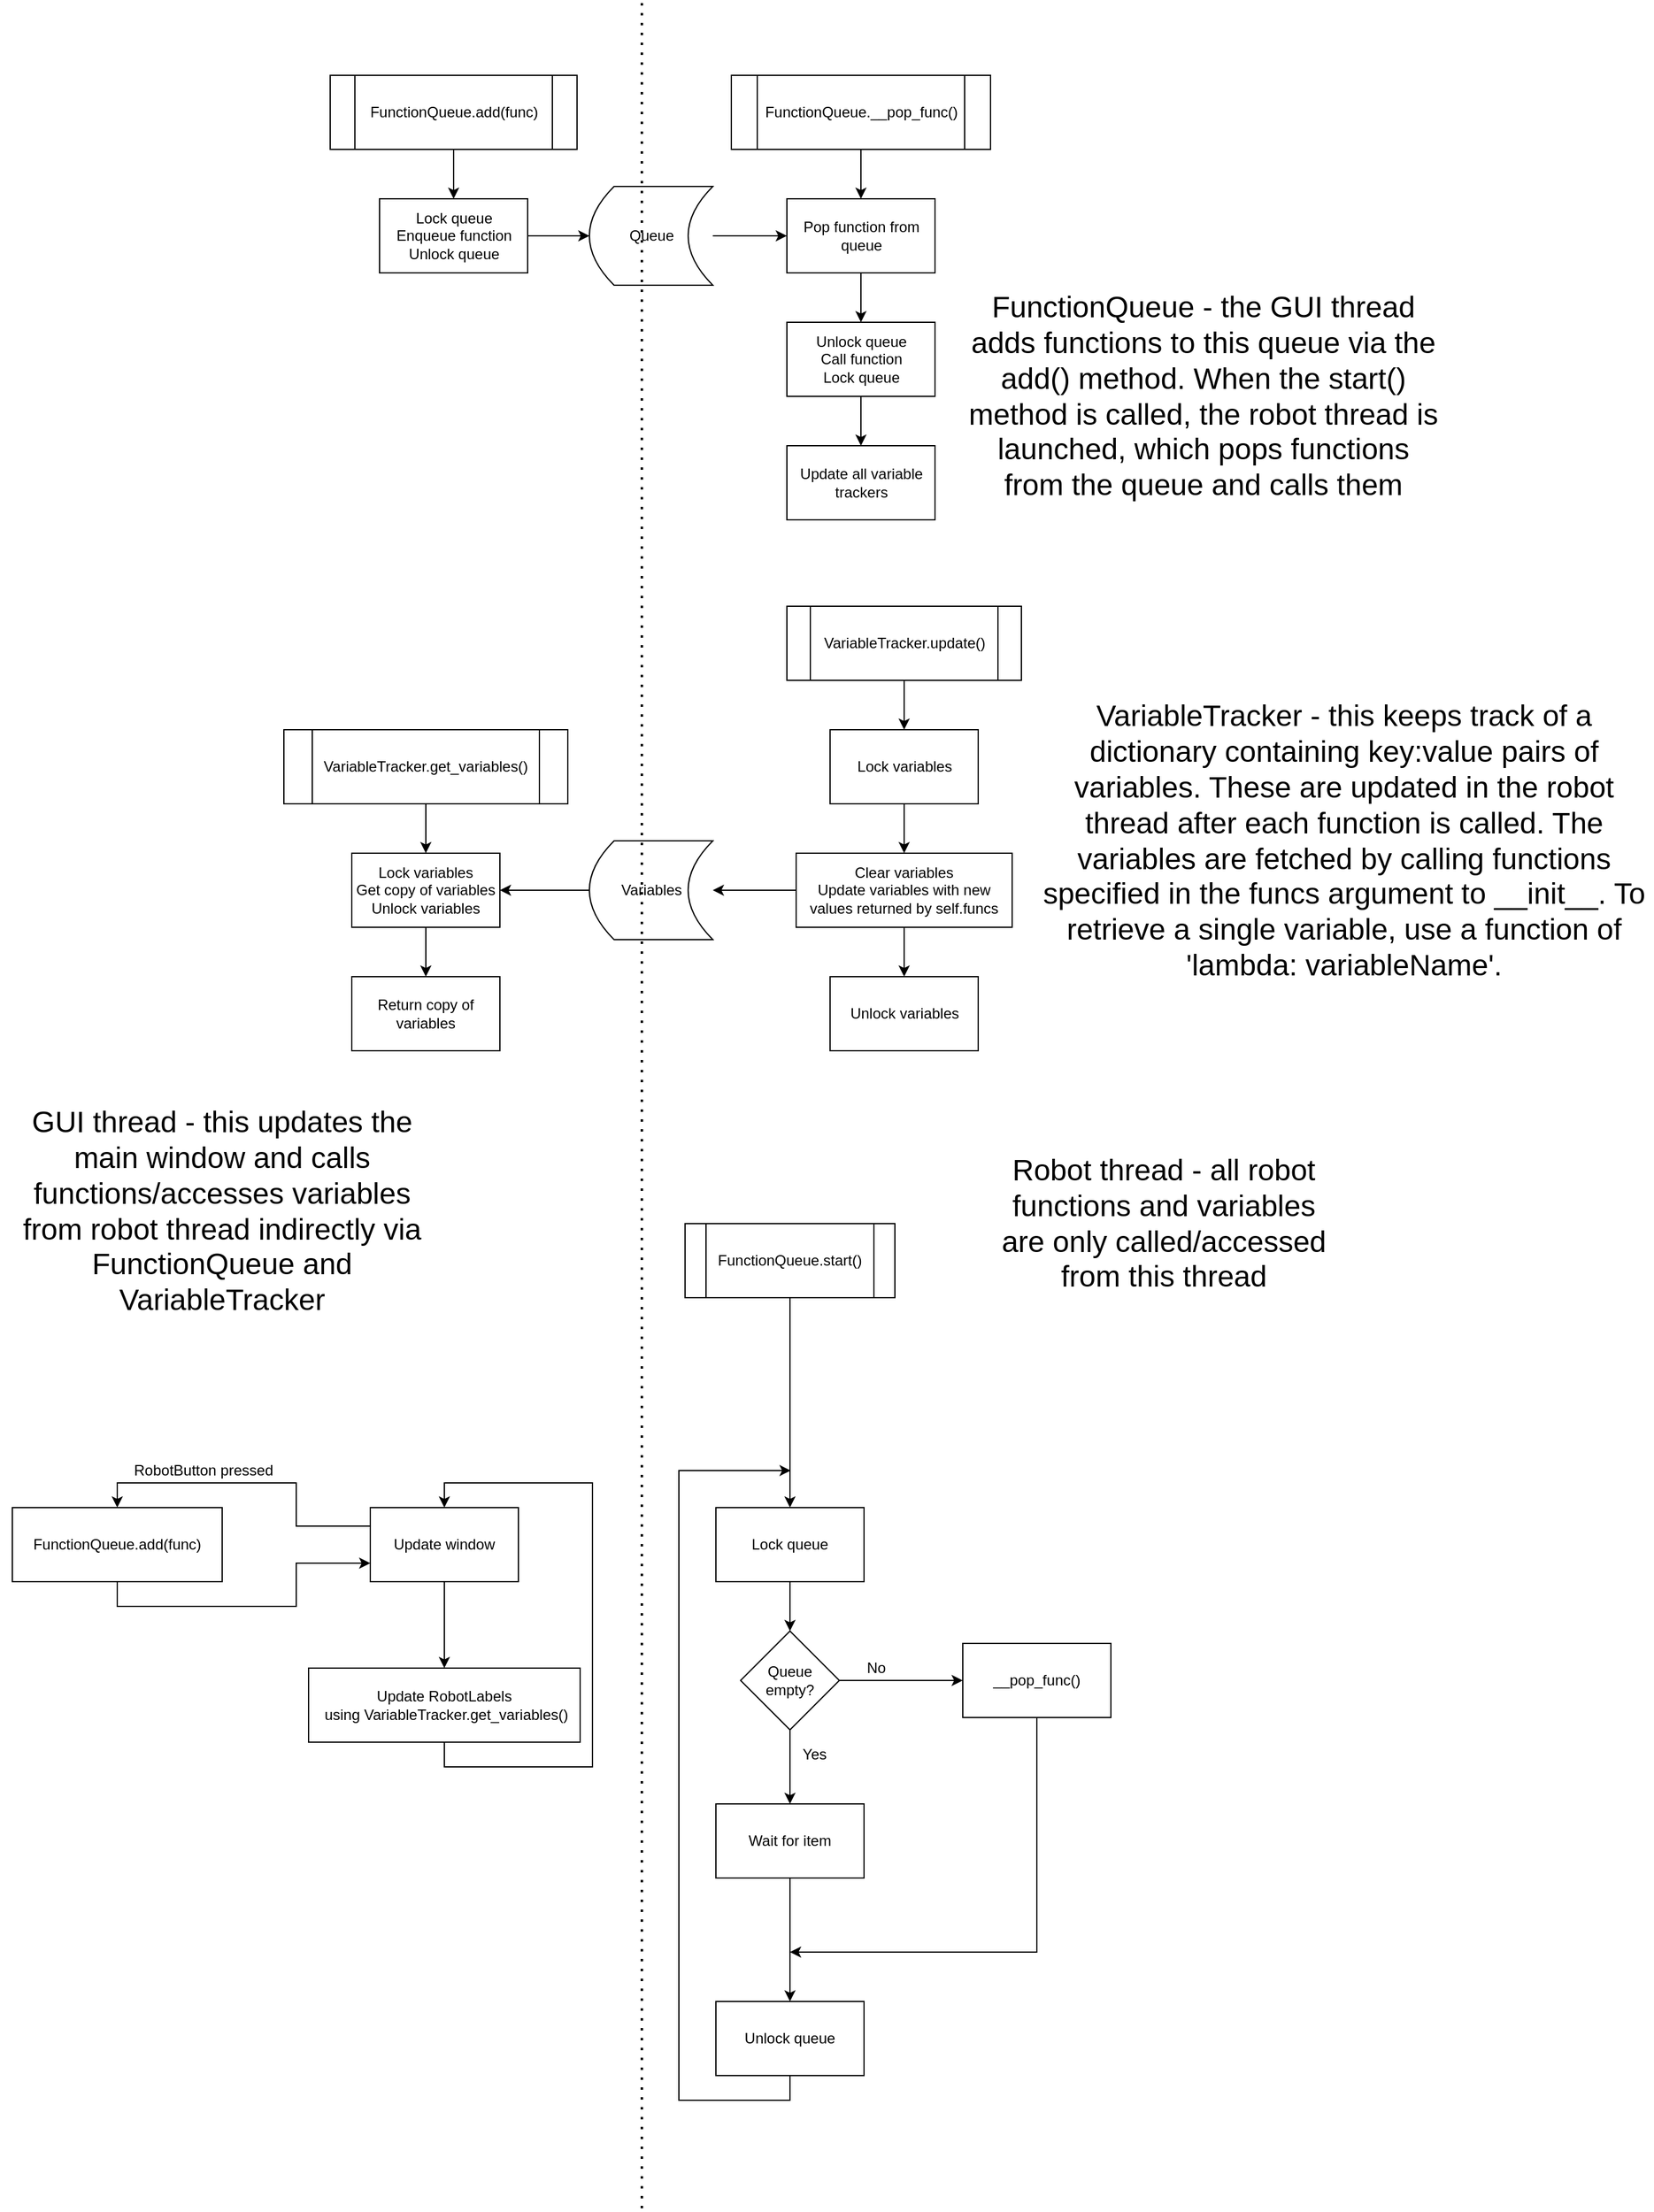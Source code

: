 <mxfile version="13.8.8" type="device"><diagram id="dQ3pWkHb-DjsYDRPPsP9" name="Page-1"><mxGraphModel dx="1955" dy="1718" grid="1" gridSize="10" guides="1" tooltips="1" connect="1" arrows="1" fold="1" page="1" pageScale="1" pageWidth="2339" pageHeight="3300" math="0" shadow="0"><root><mxCell id="0"/><mxCell id="1" parent="0"/><mxCell id="vR0PwMc1EvOV7T5ft6MS-10" style="edgeStyle=orthogonalEdgeStyle;rounded=0;orthogonalLoop=1;jettySize=auto;html=1;exitX=0.5;exitY=1;exitDx=0;exitDy=0;entryX=0.5;entryY=0;entryDx=0;entryDy=0;" edge="1" parent="1" source="vR0PwMc1EvOV7T5ft6MS-1" target="vR0PwMc1EvOV7T5ft6MS-7"><mxGeometry relative="1" as="geometry"/></mxCell><mxCell id="vR0PwMc1EvOV7T5ft6MS-1" value="Lock queue" style="rounded=0;whiteSpace=wrap;html=1;" vertex="1" parent="1"><mxGeometry x="910" y="1270" width="120" height="60" as="geometry"/></mxCell><mxCell id="vR0PwMc1EvOV7T5ft6MS-11" style="edgeStyle=orthogonalEdgeStyle;rounded=0;orthogonalLoop=1;jettySize=auto;html=1;exitX=0.5;exitY=1;exitDx=0;exitDy=0;entryX=0.5;entryY=0;entryDx=0;entryDy=0;" edge="1" parent="1" source="vR0PwMc1EvOV7T5ft6MS-7" target="vR0PwMc1EvOV7T5ft6MS-8"><mxGeometry relative="1" as="geometry"/></mxCell><mxCell id="vR0PwMc1EvOV7T5ft6MS-12" style="edgeStyle=orthogonalEdgeStyle;rounded=0;orthogonalLoop=1;jettySize=auto;html=1;exitX=1;exitY=0.5;exitDx=0;exitDy=0;entryX=0;entryY=0.5;entryDx=0;entryDy=0;" edge="1" parent="1" source="vR0PwMc1EvOV7T5ft6MS-7"><mxGeometry relative="1" as="geometry"><mxPoint x="1110" y="1410" as="targetPoint"/></mxGeometry></mxCell><mxCell id="vR0PwMc1EvOV7T5ft6MS-7" value="Queue empty?" style="rhombus;whiteSpace=wrap;html=1;" vertex="1" parent="1"><mxGeometry x="930" y="1370" width="80" height="80" as="geometry"/></mxCell><mxCell id="vR0PwMc1EvOV7T5ft6MS-15" style="edgeStyle=orthogonalEdgeStyle;rounded=0;orthogonalLoop=1;jettySize=auto;html=1;exitX=0.5;exitY=1;exitDx=0;exitDy=0;entryX=0.5;entryY=0;entryDx=0;entryDy=0;" edge="1" parent="1" source="vR0PwMc1EvOV7T5ft6MS-8" target="vR0PwMc1EvOV7T5ft6MS-9"><mxGeometry relative="1" as="geometry"/></mxCell><mxCell id="vR0PwMc1EvOV7T5ft6MS-8" value="Wait for item" style="rounded=0;whiteSpace=wrap;html=1;" vertex="1" parent="1"><mxGeometry x="910" y="1510" width="120" height="60" as="geometry"/></mxCell><mxCell id="vR0PwMc1EvOV7T5ft6MS-61" style="edgeStyle=orthogonalEdgeStyle;rounded=0;orthogonalLoop=1;jettySize=auto;html=1;exitX=0.5;exitY=1;exitDx=0;exitDy=0;" edge="1" parent="1" source="vR0PwMc1EvOV7T5ft6MS-9"><mxGeometry relative="1" as="geometry"><mxPoint x="970.588" y="1240" as="targetPoint"/><Array as="points"><mxPoint x="970" y="1750"/><mxPoint x="880" y="1750"/><mxPoint x="880" y="1240"/></Array></mxGeometry></mxCell><mxCell id="vR0PwMc1EvOV7T5ft6MS-9" value="Unlock queue" style="rounded=0;whiteSpace=wrap;html=1;" vertex="1" parent="1"><mxGeometry x="910" y="1670" width="120" height="60" as="geometry"/></mxCell><mxCell id="vR0PwMc1EvOV7T5ft6MS-19" value="Yes" style="text;html=1;strokeColor=none;fillColor=none;align=center;verticalAlign=middle;whiteSpace=wrap;rounded=0;" vertex="1" parent="1"><mxGeometry x="970" y="1460" width="40" height="20" as="geometry"/></mxCell><mxCell id="vR0PwMc1EvOV7T5ft6MS-20" value="&lt;div&gt;No&lt;/div&gt;" style="text;html=1;strokeColor=none;fillColor=none;align=center;verticalAlign=middle;whiteSpace=wrap;rounded=0;" vertex="1" parent="1"><mxGeometry x="1020" y="1390" width="40" height="20" as="geometry"/></mxCell><mxCell id="vR0PwMc1EvOV7T5ft6MS-24" style="edgeStyle=orthogonalEdgeStyle;rounded=0;orthogonalLoop=1;jettySize=auto;html=1;exitX=0;exitY=0.25;exitDx=0;exitDy=0;entryX=0.5;entryY=0;entryDx=0;entryDy=0;" edge="1" parent="1" source="vR0PwMc1EvOV7T5ft6MS-21" target="vR0PwMc1EvOV7T5ft6MS-23"><mxGeometry relative="1" as="geometry"/></mxCell><mxCell id="vR0PwMc1EvOV7T5ft6MS-29" style="edgeStyle=orthogonalEdgeStyle;rounded=0;orthogonalLoop=1;jettySize=auto;html=1;exitX=0.5;exitY=1;exitDx=0;exitDy=0;entryX=0.5;entryY=0;entryDx=0;entryDy=0;" edge="1" parent="1" source="vR0PwMc1EvOV7T5ft6MS-21" target="vR0PwMc1EvOV7T5ft6MS-22"><mxGeometry relative="1" as="geometry"/></mxCell><mxCell id="vR0PwMc1EvOV7T5ft6MS-21" value="Update window" style="rounded=0;whiteSpace=wrap;html=1;" vertex="1" parent="1"><mxGeometry x="630" y="1270" width="120" height="60" as="geometry"/></mxCell><mxCell id="vR0PwMc1EvOV7T5ft6MS-30" style="edgeStyle=orthogonalEdgeStyle;rounded=0;orthogonalLoop=1;jettySize=auto;html=1;exitX=0.5;exitY=1;exitDx=0;exitDy=0;entryX=0.5;entryY=0;entryDx=0;entryDy=0;" edge="1" parent="1" source="vR0PwMc1EvOV7T5ft6MS-22" target="vR0PwMc1EvOV7T5ft6MS-21"><mxGeometry relative="1" as="geometry"><Array as="points"><mxPoint x="690" y="1460"/><mxPoint x="690" y="1480"/><mxPoint x="810" y="1480"/><mxPoint x="810" y="1250"/><mxPoint x="690" y="1250"/></Array></mxGeometry></mxCell><mxCell id="vR0PwMc1EvOV7T5ft6MS-22" value="&lt;div&gt;Update RobotLabels&lt;br&gt;&lt;/div&gt;&lt;div&gt;&amp;nbsp;using VariableTracker.get_variables()&lt;/div&gt;" style="rounded=0;whiteSpace=wrap;html=1;" vertex="1" parent="1"><mxGeometry x="580" y="1400" width="220" height="60" as="geometry"/></mxCell><mxCell id="vR0PwMc1EvOV7T5ft6MS-25" style="edgeStyle=orthogonalEdgeStyle;rounded=0;orthogonalLoop=1;jettySize=auto;html=1;exitX=0.5;exitY=1;exitDx=0;exitDy=0;entryX=0;entryY=0.75;entryDx=0;entryDy=0;" edge="1" parent="1" source="vR0PwMc1EvOV7T5ft6MS-23" target="vR0PwMc1EvOV7T5ft6MS-21"><mxGeometry relative="1" as="geometry"/></mxCell><mxCell id="vR0PwMc1EvOV7T5ft6MS-23" value="FunctionQueue.add(func)" style="rounded=0;whiteSpace=wrap;html=1;" vertex="1" parent="1"><mxGeometry x="340" y="1270" width="170" height="60" as="geometry"/></mxCell><mxCell id="vR0PwMc1EvOV7T5ft6MS-26" value="RobotButton pressed" style="text;html=1;strokeColor=none;fillColor=none;align=center;verticalAlign=middle;whiteSpace=wrap;rounded=0;" vertex="1" parent="1"><mxGeometry x="430" y="1230" width="130" height="20" as="geometry"/></mxCell><mxCell id="vR0PwMc1EvOV7T5ft6MS-34" style="edgeStyle=orthogonalEdgeStyle;rounded=0;orthogonalLoop=1;jettySize=auto;html=1;exitX=0.5;exitY=1;exitDx=0;exitDy=0;entryX=0.5;entryY=0;entryDx=0;entryDy=0;" edge="1" parent="1" source="vR0PwMc1EvOV7T5ft6MS-31" target="vR0PwMc1EvOV7T5ft6MS-32"><mxGeometry relative="1" as="geometry"/></mxCell><mxCell id="vR0PwMc1EvOV7T5ft6MS-31" value="FunctionQueue.add(func)" style="shape=process;whiteSpace=wrap;html=1;backgroundOutline=1;" vertex="1" parent="1"><mxGeometry x="597.5" y="110" width="200" height="60" as="geometry"/></mxCell><mxCell id="vR0PwMc1EvOV7T5ft6MS-65" style="edgeStyle=orthogonalEdgeStyle;rounded=0;orthogonalLoop=1;jettySize=auto;html=1;exitX=1;exitY=0.5;exitDx=0;exitDy=0;entryX=0;entryY=0.5;entryDx=0;entryDy=0;" edge="1" parent="1" source="vR0PwMc1EvOV7T5ft6MS-32" target="vR0PwMc1EvOV7T5ft6MS-62"><mxGeometry relative="1" as="geometry"/></mxCell><mxCell id="vR0PwMc1EvOV7T5ft6MS-32" value="&lt;div&gt;Lock queue&lt;br&gt;&lt;/div&gt;&lt;div&gt;Enqueue function&lt;/div&gt;&lt;div&gt;Unlock queue&lt;br&gt;&lt;/div&gt;" style="rounded=0;whiteSpace=wrap;html=1;" vertex="1" parent="1"><mxGeometry x="637.5" y="210" width="120" height="60" as="geometry"/></mxCell><mxCell id="vR0PwMc1EvOV7T5ft6MS-37" style="edgeStyle=orthogonalEdgeStyle;rounded=0;orthogonalLoop=1;jettySize=auto;html=1;exitX=0.5;exitY=1;exitDx=0;exitDy=0;entryX=0.5;entryY=0;entryDx=0;entryDy=0;" edge="1" parent="1" source="vR0PwMc1EvOV7T5ft6MS-35" target="vR0PwMc1EvOV7T5ft6MS-1"><mxGeometry relative="1" as="geometry"><mxPoint x="970.0" y="1250" as="targetPoint"/></mxGeometry></mxCell><mxCell id="vR0PwMc1EvOV7T5ft6MS-35" value="FunctionQueue.start()" style="shape=process;whiteSpace=wrap;html=1;backgroundOutline=1;" vertex="1" parent="1"><mxGeometry x="885" y="1040" width="170" height="60" as="geometry"/></mxCell><mxCell id="vR0PwMc1EvOV7T5ft6MS-50" style="edgeStyle=orthogonalEdgeStyle;rounded=0;orthogonalLoop=1;jettySize=auto;html=1;exitX=0.5;exitY=1;exitDx=0;exitDy=0;entryX=0.5;entryY=0;entryDx=0;entryDy=0;" edge="1" parent="1" source="vR0PwMc1EvOV7T5ft6MS-38" target="vR0PwMc1EvOV7T5ft6MS-39"><mxGeometry relative="1" as="geometry"/></mxCell><mxCell id="vR0PwMc1EvOV7T5ft6MS-38" value="VariableTracker.get_variables()" style="shape=process;whiteSpace=wrap;html=1;backgroundOutline=1;" vertex="1" parent="1"><mxGeometry x="560" y="640" width="230" height="60" as="geometry"/></mxCell><mxCell id="vR0PwMc1EvOV7T5ft6MS-51" style="edgeStyle=orthogonalEdgeStyle;rounded=0;orthogonalLoop=1;jettySize=auto;html=1;exitX=0.5;exitY=1;exitDx=0;exitDy=0;entryX=0.5;entryY=0;entryDx=0;entryDy=0;" edge="1" parent="1" source="vR0PwMc1EvOV7T5ft6MS-39" target="vR0PwMc1EvOV7T5ft6MS-40"><mxGeometry relative="1" as="geometry"/></mxCell><mxCell id="vR0PwMc1EvOV7T5ft6MS-39" value="&lt;div&gt;Lock variables&lt;/div&gt;&lt;div&gt;Get copy of variables&lt;/div&gt;&lt;div&gt;Unlock variables&lt;/div&gt;" style="rounded=0;whiteSpace=wrap;html=1;" vertex="1" parent="1"><mxGeometry x="615" y="740" width="120" height="60" as="geometry"/></mxCell><mxCell id="vR0PwMc1EvOV7T5ft6MS-40" value="Return copy of variables" style="rounded=0;whiteSpace=wrap;html=1;" vertex="1" parent="1"><mxGeometry x="615" y="840" width="120" height="60" as="geometry"/></mxCell><mxCell id="vR0PwMc1EvOV7T5ft6MS-47" style="edgeStyle=orthogonalEdgeStyle;rounded=0;orthogonalLoop=1;jettySize=auto;html=1;exitX=0.5;exitY=1;exitDx=0;exitDy=0;entryX=0.5;entryY=0;entryDx=0;entryDy=0;" edge="1" parent="1" source="vR0PwMc1EvOV7T5ft6MS-42" target="vR0PwMc1EvOV7T5ft6MS-43"><mxGeometry relative="1" as="geometry"/></mxCell><mxCell id="vR0PwMc1EvOV7T5ft6MS-42" value="VariableTracker.update()" style="shape=process;whiteSpace=wrap;html=1;backgroundOutline=1;" vertex="1" parent="1"><mxGeometry x="967.5" y="540" width="190" height="60" as="geometry"/></mxCell><mxCell id="vR0PwMc1EvOV7T5ft6MS-48" style="edgeStyle=orthogonalEdgeStyle;rounded=0;orthogonalLoop=1;jettySize=auto;html=1;exitX=0.5;exitY=1;exitDx=0;exitDy=0;entryX=0.5;entryY=0;entryDx=0;entryDy=0;" edge="1" parent="1" source="vR0PwMc1EvOV7T5ft6MS-43" target="vR0PwMc1EvOV7T5ft6MS-44"><mxGeometry relative="1" as="geometry"/></mxCell><mxCell id="vR0PwMc1EvOV7T5ft6MS-43" value="&lt;div&gt;Lock variables&lt;/div&gt;" style="rounded=0;whiteSpace=wrap;html=1;" vertex="1" parent="1"><mxGeometry x="1002.5" y="640" width="120" height="60" as="geometry"/></mxCell><mxCell id="vR0PwMc1EvOV7T5ft6MS-49" style="edgeStyle=orthogonalEdgeStyle;rounded=0;orthogonalLoop=1;jettySize=auto;html=1;exitX=0.5;exitY=1;exitDx=0;exitDy=0;entryX=0.5;entryY=0;entryDx=0;entryDy=0;" edge="1" parent="1" source="vR0PwMc1EvOV7T5ft6MS-44" target="vR0PwMc1EvOV7T5ft6MS-45"><mxGeometry relative="1" as="geometry"/></mxCell><mxCell id="vR0PwMc1EvOV7T5ft6MS-68" style="edgeStyle=orthogonalEdgeStyle;rounded=0;orthogonalLoop=1;jettySize=auto;html=1;exitX=0;exitY=0.5;exitDx=0;exitDy=0;entryX=1;entryY=0.5;entryDx=0;entryDy=0;" edge="1" parent="1" source="vR0PwMc1EvOV7T5ft6MS-44" target="vR0PwMc1EvOV7T5ft6MS-67"><mxGeometry relative="1" as="geometry"/></mxCell><mxCell id="vR0PwMc1EvOV7T5ft6MS-44" value="&lt;div&gt;Clear variables&lt;/div&gt;&lt;div&gt;Update variables with new values returned by self.funcs&lt;br&gt;&lt;/div&gt;" style="rounded=0;whiteSpace=wrap;html=1;" vertex="1" parent="1"><mxGeometry x="975" y="740" width="175" height="60" as="geometry"/></mxCell><mxCell id="vR0PwMc1EvOV7T5ft6MS-45" value="Unlock variables" style="rounded=0;whiteSpace=wrap;html=1;" vertex="1" parent="1"><mxGeometry x="1002.5" y="840" width="120" height="60" as="geometry"/></mxCell><mxCell id="vR0PwMc1EvOV7T5ft6MS-56" style="edgeStyle=orthogonalEdgeStyle;rounded=0;orthogonalLoop=1;jettySize=auto;html=1;exitX=0.5;exitY=1;exitDx=0;exitDy=0;entryX=0.5;entryY=0;entryDx=0;entryDy=0;" edge="1" parent="1" source="vR0PwMc1EvOV7T5ft6MS-52" target="vR0PwMc1EvOV7T5ft6MS-53"><mxGeometry relative="1" as="geometry"/></mxCell><mxCell id="vR0PwMc1EvOV7T5ft6MS-52" value="FunctionQueue.__pop_func()" style="shape=process;whiteSpace=wrap;html=1;backgroundOutline=1;" vertex="1" parent="1"><mxGeometry x="922.5" y="110" width="210" height="60" as="geometry"/></mxCell><mxCell id="vR0PwMc1EvOV7T5ft6MS-57" style="edgeStyle=orthogonalEdgeStyle;rounded=0;orthogonalLoop=1;jettySize=auto;html=1;exitX=0.5;exitY=1;exitDx=0;exitDy=0;entryX=0.5;entryY=0;entryDx=0;entryDy=0;" edge="1" parent="1" source="vR0PwMc1EvOV7T5ft6MS-53" target="vR0PwMc1EvOV7T5ft6MS-54"><mxGeometry relative="1" as="geometry"/></mxCell><mxCell id="vR0PwMc1EvOV7T5ft6MS-53" value="Pop function from queue" style="rounded=0;whiteSpace=wrap;html=1;" vertex="1" parent="1"><mxGeometry x="967.5" y="210" width="120" height="60" as="geometry"/></mxCell><mxCell id="vR0PwMc1EvOV7T5ft6MS-58" style="edgeStyle=orthogonalEdgeStyle;rounded=0;orthogonalLoop=1;jettySize=auto;html=1;exitX=0.5;exitY=1;exitDx=0;exitDy=0;entryX=0.5;entryY=0;entryDx=0;entryDy=0;" edge="1" parent="1" source="vR0PwMc1EvOV7T5ft6MS-54" target="vR0PwMc1EvOV7T5ft6MS-55"><mxGeometry relative="1" as="geometry"/></mxCell><mxCell id="vR0PwMc1EvOV7T5ft6MS-54" value="Unlock queue&lt;br&gt;&lt;div&gt;Call function&lt;/div&gt;&lt;div&gt;Lock queue&lt;br&gt;&lt;/div&gt;" style="rounded=0;whiteSpace=wrap;html=1;" vertex="1" parent="1"><mxGeometry x="967.5" y="310" width="120" height="60" as="geometry"/></mxCell><mxCell id="vR0PwMc1EvOV7T5ft6MS-55" value="Update all variable trackers" style="rounded=0;whiteSpace=wrap;html=1;" vertex="1" parent="1"><mxGeometry x="967.5" y="410" width="120" height="60" as="geometry"/></mxCell><mxCell id="vR0PwMc1EvOV7T5ft6MS-60" style="edgeStyle=orthogonalEdgeStyle;rounded=0;orthogonalLoop=1;jettySize=auto;html=1;exitX=0.5;exitY=1;exitDx=0;exitDy=0;" edge="1" parent="1" source="vR0PwMc1EvOV7T5ft6MS-59"><mxGeometry relative="1" as="geometry"><mxPoint x="970" y="1630" as="targetPoint"/><Array as="points"><mxPoint x="1170" y="1630"/></Array></mxGeometry></mxCell><mxCell id="vR0PwMc1EvOV7T5ft6MS-59" value="__pop_func()" style="rounded=0;whiteSpace=wrap;html=1;" vertex="1" parent="1"><mxGeometry x="1110" y="1380" width="120" height="60" as="geometry"/></mxCell><mxCell id="vR0PwMc1EvOV7T5ft6MS-66" style="edgeStyle=orthogonalEdgeStyle;rounded=0;orthogonalLoop=1;jettySize=auto;html=1;exitX=1;exitY=0.5;exitDx=0;exitDy=0;entryX=0;entryY=0.5;entryDx=0;entryDy=0;" edge="1" parent="1" source="vR0PwMc1EvOV7T5ft6MS-62" target="vR0PwMc1EvOV7T5ft6MS-53"><mxGeometry relative="1" as="geometry"/></mxCell><mxCell id="vR0PwMc1EvOV7T5ft6MS-62" value="Queue" style="shape=dataStorage;whiteSpace=wrap;html=1;fixedSize=1;" vertex="1" parent="1"><mxGeometry x="807.5" y="200" width="100" height="80" as="geometry"/></mxCell><mxCell id="vR0PwMc1EvOV7T5ft6MS-69" style="edgeStyle=orthogonalEdgeStyle;rounded=0;orthogonalLoop=1;jettySize=auto;html=1;exitX=0;exitY=0.5;exitDx=0;exitDy=0;entryX=1;entryY=0.5;entryDx=0;entryDy=0;" edge="1" parent="1" source="vR0PwMc1EvOV7T5ft6MS-67" target="vR0PwMc1EvOV7T5ft6MS-39"><mxGeometry relative="1" as="geometry"/></mxCell><mxCell id="vR0PwMc1EvOV7T5ft6MS-67" value="Variables" style="shape=dataStorage;whiteSpace=wrap;html=1;fixedSize=1;" vertex="1" parent="1"><mxGeometry x="807.5" y="730" width="100" height="80" as="geometry"/></mxCell><mxCell id="vR0PwMc1EvOV7T5ft6MS-71" value="" style="endArrow=none;dashed=1;html=1;dashPattern=1 3;strokeWidth=2;" edge="1" parent="1"><mxGeometry width="50" height="50" relative="1" as="geometry"><mxPoint x="850" y="1837.5" as="sourcePoint"/><mxPoint x="850" y="50" as="targetPoint"/></mxGeometry></mxCell><mxCell id="vR0PwMc1EvOV7T5ft6MS-74" value="&lt;font style=&quot;font-size: 24px&quot;&gt;Robot thread - all robot functions and variables are only called/accessed from this thread&lt;/font&gt;" style="text;html=1;strokeColor=none;fillColor=none;align=center;verticalAlign=middle;whiteSpace=wrap;rounded=0;" vertex="1" parent="1"><mxGeometry x="1132.5" y="960" width="280" height="160" as="geometry"/></mxCell><mxCell id="vR0PwMc1EvOV7T5ft6MS-75" value="&lt;font style=&quot;font-size: 24px&quot;&gt;GUI thread - this updates the main window and calls functions/accesses variables from robot thread indirectly via FunctionQueue and VariableTracker&lt;/font&gt;" style="text;html=1;strokeColor=none;fillColor=none;align=center;verticalAlign=middle;whiteSpace=wrap;rounded=0;" vertex="1" parent="1"><mxGeometry x="330" y="930" width="360" height="200" as="geometry"/></mxCell><mxCell id="vR0PwMc1EvOV7T5ft6MS-76" value="&lt;font style=&quot;font-size: 24px&quot;&gt;FunctionQueue - the GUI thread adds functions to this queue via the add() method. When the start() method is called, the robot thread is launched, which pops functions from the queue and calls them&lt;/font&gt;" style="text;html=1;strokeColor=none;fillColor=none;align=center;verticalAlign=middle;whiteSpace=wrap;rounded=0;" vertex="1" parent="1"><mxGeometry x="1110" y="260" width="390" height="220" as="geometry"/></mxCell><mxCell id="vR0PwMc1EvOV7T5ft6MS-77" value="&lt;font style=&quot;font-size: 24px&quot;&gt;VariableTracker - this keeps track of a dictionary containing key:value pairs of variables. These are updated in the robot thread after each function is called. The variables are fetched by calling functions specified in the funcs argument to __init__. To retrieve a single variable, use a function of 'lambda: variableName'.&lt;/font&gt;" style="text;html=1;strokeColor=none;fillColor=none;align=center;verticalAlign=middle;whiteSpace=wrap;rounded=0;" vertex="1" parent="1"><mxGeometry x="1169" y="600" width="500" height="260" as="geometry"/></mxCell></root></mxGraphModel></diagram></mxfile>